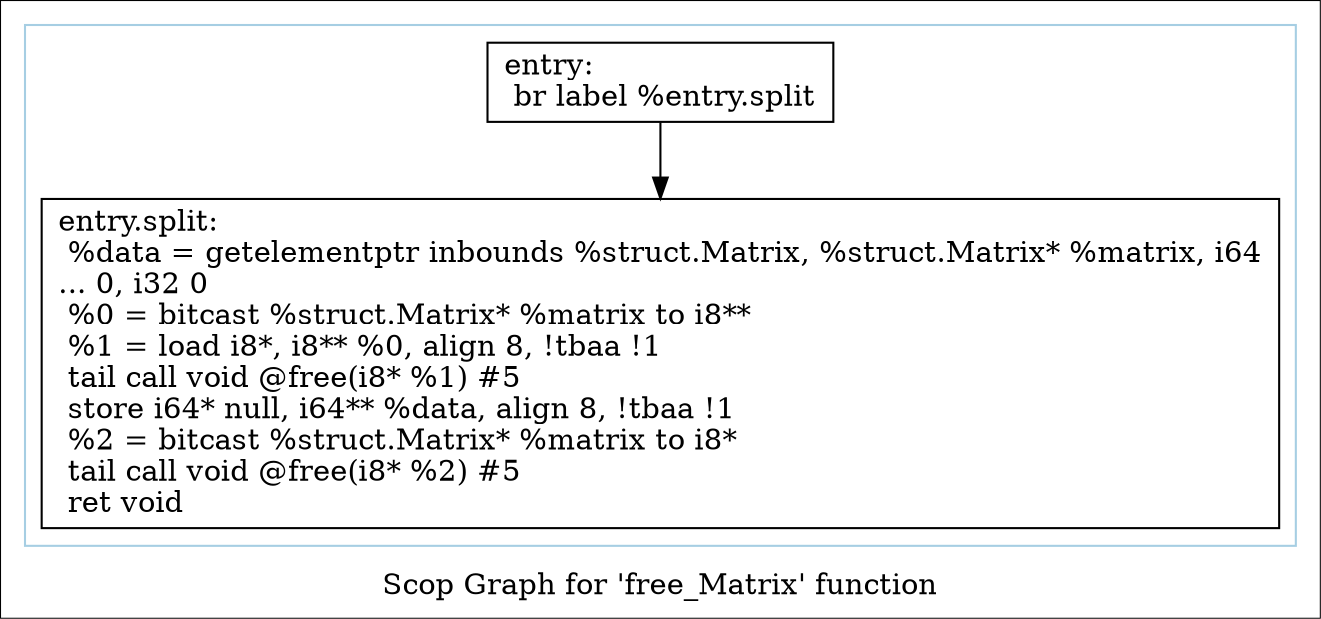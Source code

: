 digraph "Scop Graph for 'free_Matrix' function" {
	label="Scop Graph for 'free_Matrix' function";

	Node0xc86c3d0 [shape=record,label="{entry:\l  br label %entry.split\l}"];
	Node0xc86c3d0 -> Node0xc8904f0;
	Node0xc8904f0 [shape=record,label="{entry.split:                                      \l  %data = getelementptr inbounds %struct.Matrix, %struct.Matrix* %matrix, i64\l... 0, i32 0\l  %0 = bitcast %struct.Matrix* %matrix to i8**\l  %1 = load i8*, i8** %0, align 8, !tbaa !1\l  tail call void @free(i8* %1) #5\l  store i64* null, i64** %data, align 8, !tbaa !1\l  %2 = bitcast %struct.Matrix* %matrix to i8*\l  tail call void @free(i8* %2) #5\l  ret void\l}"];
	colorscheme = "paired12"
        subgraph cluster_0xc8715b0 {
          label = "";
          style = solid;
          color = 1
          Node0xc86c3d0;
          Node0xc8904f0;
        }
}

